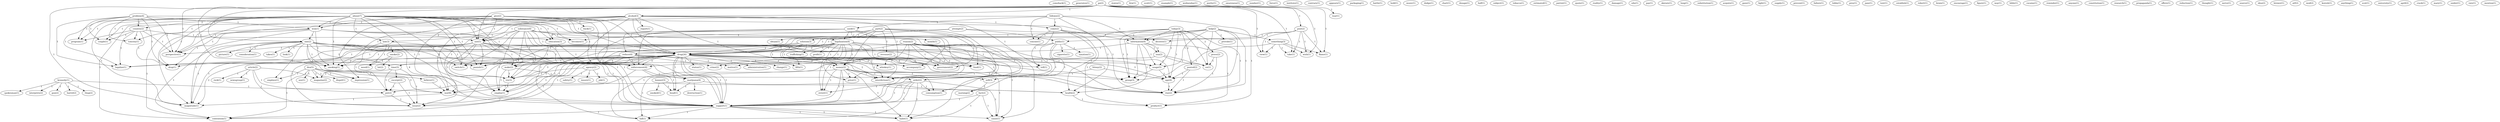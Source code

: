 digraph G {
  comeback [ label="comeback(1)" ];
  generates [ label="generates(1)" ];
  kennedy [ label="kennedy(1)" ];
  thug [ label="thug(2)" ];
  spokesman [ label="spokesman(1)" ];
  barrel [ label="barrel(2)" ];
  war [ label="war(8)" ];
  interprets [ label="interprets(2)" ];
  gun [ label="gun(2)" ];
  problem [ label="problem(4)" ];
  country [ label="country(2)" ];
  program [ label="program(1)" ];
  couple [ label="couple(1)" ];
  education [ label="education(3)" ];
  won [ label="won(1)" ];
  toxicity [ label="toxicity(1)" ];
  perspective [ label="perspective(1)" ];
  legalize [ label="legalize(1)" ];
  drop [ label="drop(1)" ];
  states [ label="states(1)" ];
  btw [ label="btw(1)" ];
  scott [ label="scott(1)" ];
  example [ label="example(1)" ];
  wednesday [ label="wednesday(1)" ];
  purity [ label="purity(1)" ];
  awareness [ label="awareness(1)" ];
  number [ label="number(1)" ];
  force [ label="force(1)" ];
  institute [ label="institute(1)" ];
  substance [ label="substance(4)" ];
  law [ label="law(3)" ];
  use [ label="use(5)" ];
  becomes [ label="becomes(1)" ];
  legalization [ label="legalization(4)" ];
  drug [ label="drug(26)" ];
  switch [ label="switch(1)" ];
  punish [ label="punish(1)" ];
  enforcement [ label="enforcement(4)" ];
  rise [ label="rise(2)" ];
  make [ label="make(2)" ];
  try [ label="try(3)" ];
  employ [ label="employ(1)" ];
  contrary [ label="contrary(1)" ];
  appears [ label="appears(1)" ];
  packaging [ label="packaging(1)" ];
  abuse [ label="abuse(7)" ];
  smoking [ label="smoking(1)" ];
  magnitude [ label="magnitude(1)" ];
  battle [ label="battle(1)" ];
  hold [ label="hold(1)" ];
  music [ label="music(1)" ];
  dodge [ label="dodge(1)" ];
  chart [ label="chart(1)" ];
  dosage [ label="dosage(1)" ];
  half [ label="half(1)" ];
  attempt [ label="attempt(2)" ];
  public [ label="public(1)" ];
  deceive [ label="deceive(1)" ];
  follows [ label="follows(2)" ];
  used [ label="used(1)" ];
  come [ label="come(2)" ];
  information [ label="information(4)" ];
  concise [ label="concise(1)" ];
  health [ label="health(2)" ];
  issue [ label="issue(2)" ];
  product [ label="product(1)" ];
  help [ label="help(2)" ];
  something [ label="something(3)" ];
  provide [ label="provide(1)" ];
  usage [ label="usage(5)" ];
  group [ label="group(3)" ];
  age [ label="age(4)" ];
  ve [ label="ve(1)" ];
  subject [ label="subject(1)" ];
  article [ label="article(2)" ];
  newsgroup [ label="newsgroup(1)" ];
  rock [ label="rock(1)" ];
  magazine [ label="magazine(2)" ];
  pot [ label="pot(2)" ];
  wish [ label="wish(1)" ];
  take [ label="take(1)" ];
  view [ label="view(1)" ];
  flame [ label="flame(1)" ];
  tobacco [ label="tobacco(1)" ];
  estimated [ label="estimated(1)" ];
  patriot [ label="patriot(1)" ];
  felony [ label="felony(2)" ];
  sell [ label="sell(3)" ];
  smoke [ label="smoke(2)" ];
  weed [ label="weed(1)" ];
  go [ label="go(2)" ];
  alcohol [ label="alcohol(3)" ];
  post [ label="post(2)" ];
  one [ label="one(2)" ];
  tear [ label="tear(1)" ];
  reduce [ label="reduce(4)" ];
  month [ label="month(1)" ];
  accompany [ label="accompany(1)" ];
  fund [ label="fund(1)" ];
  quote [ label="quote(1)" ];
  reality [ label="reality(1)" ];
  damage [ label="damage(1)" ];
  give [ label="give(2)" ];
  buck [ label="buck(1)" ];
  support [ label="support(1)" ];
  impression [ label="impression(1)" ];
  contention [ label="contention(1)" ];
  support [ label="support(1)" ];
  whiskey [ label="whiskey(1)" ];
  report [ label="report(1)" ];
  tell [ label="tell(1)" ];
  fifth [ label="fifth(1)" ];
  edu [ label="edu(1)" ];
  pay [ label="pay(1)" ];
  okstate [ label="okstate(1)" ];
  lung [ label="lung(1)" ];
  substitution [ label="substitution(1)" ];
  part [ label="part(2)" ];
  obtain [ label="obtain(1)" ];
  solution [ label="solution(3)" ];
  money [ label="money(2)" ];
  revenue [ label="revenue(2)" ];
  interdiction [ label="interdiction(1)" ];
  government [ label="government(2)" ];
  lot [ label="lot(2)" ];
  acquire [ label="acquire(1)" ];
  goes [ label="goes(1)" ];
  light [ label="light(1)" ];
  supply [ label="supply(1)" ];
  prevent [ label="prevent(1)" ];
  failure [ label="failure(1)" ];
  lobby [ label="lobby(1)" ];
  prey [ label="prey(1)" ];
  order [ label="order(2)" ];
  taxation [ label="taxation(1)" ];
  cigarette [ label="cigarette(1)" ];
  consumption [ label="consumption(1)" ];
  warning [ label="warning(2)" ];
  jane [ label="jane(1)" ];
  text [ label="text(1)" ];
  today [ label="today(3)" ];
  posted [ label="posted(2)" ];
  prove [ label="prove(2)" ];
  establish [ label="establish(1)" ];
  reason [ label="reason(2)" ];
  price [ label="price(1)" ];
  street [ label="street(1)" ];
  fall [ label="fall(1)" ];
  cause [ label="cause(1)" ];
  habit [ label="habit(1)" ];
  profit [ label="profit(1)" ];
  trafficking [ label="trafficking(1)" ];
  motive [ label="motive(1)" ];
  crime [ label="crime(2)" ];
  agency [ label="agency(2)" ];
  insure [ label="insure(1)" ];
  job [ label="job(1)" ];
  safety [ label="safety(1)" ];
  robert [ label="robert(1)" ];
  brain [ label="brain(1)" ];
  usa [ label="usa(1)" ];
  usa [ label="usa(2)" ];
  time [ label="time(3)" ];
  picture [ label="picture(1)" ];
  consideration [ label="consideration(1)" ];
  takes [ label="takes(1)" ];
  employs [ label="employs(1)" ];
  look [ label="look(1)" ];
  encourage [ label="encourage(1)" ];
  figure [ label="figure(1)" ];
  status [ label="status(1)" ];
  administration [ label="administration(1)" ];
  change [ label="change(1)" ];
  marijuana [ label="marijuana(4)" ];
  head [ label="head(1)" ];
  way [ label="way(1)" ];
  bible [ label="bible(1)" ];
  excerpt [ label="excerpt(2)" ];
  cocaine [ label="cocaine(1)" ];
  reminder [ label="reminder(1)" ];
  anyone [ label="anyone(1)" ];
  constitution [ label="constitution(1)" ];
  research [ label="research(1)" ];
  propaganda [ label="propaganda(1)" ];
  offers [ label="offers(1)" ];
  reduction [ label="reduction(1)" ];
  dea [ label="dea(5)" ];
  believe [ label="believe(1)" ];
  dispel [ label="dispel(1)" ];
  see [ label="see(1)" ];
  thought [ label="thought(1)" ];
  nerve [ label="nerve(1)" ];
  fact [ label="fact(2)" ];
  source [ label="source(1)" ];
  destruction [ label="destruction(1)" ];
  idea [ label="idea(2)" ];
  bonner [ label="bonner(3)" ];
  smoked [ label="smoked(1)" ];
  brewer [ label="brewer(1)" ];
  atf [ label="atf(2)" ];
  wod [ label="wod(2)" ];
  koresh [ label="koresh(1)" ];
  anything [ label="anything(1)" ];
  scot [ label="scot(1)" ];
  university [ label="university(1)" ];
  april [ label="april(2)" ];
  crack [ label="crack(1)" ];
  mary [ label="mary(1)" ];
  snider [ label="snider(1)" ];
  rate [ label="rate(1)" ];
  mention [ label="mention(1)" ];
  kennedy -> thug [ label="1" ];
  kennedy -> spokesman [ label="1" ];
  kennedy -> barrel [ label="1" ];
  kennedy -> war [ label="1" ];
  kennedy -> interprets [ label="1" ];
  kennedy -> gun [ label="1" ];
  problem -> country [ label="2" ];
  problem -> program [ label="1" ];
  problem -> couple [ label="1" ];
  problem -> education [ label="1" ];
  problem -> won [ label="1" ];
  problem -> toxicity [ label="1" ];
  problem -> perspective [ label="1" ];
  problem -> legalize [ label="1" ];
  problem -> drop [ label="1" ];
  substance -> law [ label="1" ];
  substance -> use [ label="1" ];
  substance -> becomes [ label="1" ];
  substance -> legalization [ label="1" ];
  substance -> drug [ label="1" ];
  substance -> switch [ label="1" ];
  substance -> punish [ label="1" ];
  substance -> enforcement [ label="1" ];
  substance -> rise [ label="1" ];
  substance -> make [ label="1" ];
  substance -> try [ label="1" ];
  substance -> employ [ label="1" ];
  abuse -> country [ label="2" ];
  abuse -> law [ label="1" ];
  abuse -> program [ label="1" ];
  abuse -> couple [ label="1" ];
  abuse -> education [ label="1" ];
  abuse -> won [ label="1" ];
  abuse -> toxicity [ label="1" ];
  abuse -> use [ label="2" ];
  abuse -> perspective [ label="1" ];
  abuse -> becomes [ label="1" ];
  abuse -> legalization [ label="1" ];
  abuse -> drug [ label="1" ];
  abuse -> legalize [ label="1" ];
  abuse -> switch [ label="1" ];
  abuse -> smoking [ label="1" ];
  abuse -> punish [ label="1" ];
  abuse -> enforcement [ label="1" ];
  abuse -> rise [ label="1" ];
  abuse -> magnitude [ label="1" ];
  abuse -> make [ label="1" ];
  abuse -> try [ label="1" ];
  abuse -> employ [ label="1" ];
  abuse -> drop [ label="1" ];
  country -> program [ label="1" ];
  country -> couple [ label="1" ];
  country -> education [ label="1" ];
  country -> toxicity [ label="1" ];
  country -> perspective [ label="1" ];
  country -> legalize [ label="1" ];
  country -> drop [ label="1" ];
  attempt -> public [ label="1" ];
  attempt -> becomes [ label="1" ];
  attempt -> deceive [ label="1" ];
  attempt -> switch [ label="1" ];
  follows -> used [ label="1" ];
  follows -> come [ label="1" ];
  follows -> information [ label="1" ];
  follows -> concise [ label="1" ];
  follows -> health [ label="1" ];
  follows -> issue [ label="1" ];
  follows -> product [ label="1" ];
  help -> something [ label="1" ];
  help -> provide [ label="1" ];
  help -> use [ label="1" ];
  help -> information [ label="1" ];
  help -> drug [ label="1" ];
  help -> usage [ label="1" ];
  help -> group [ label="1" ];
  help -> age [ label="1" ];
  help -> rise [ label="1" ];
  help -> ve [ label="1" ];
  article -> newsgroup [ label="1" ];
  article -> rock [ label="1" ];
  article -> magazine [ label="1" ];
  article -> pot [ label="1" ];
  article -> issue [ label="1" ];
  something -> group [ label="1" ];
  something -> wish [ label="1" ];
  something -> take [ label="1" ];
  something -> view [ label="1" ];
  something -> flame [ label="1" ];
  felony -> age [ label="1" ];
  felony -> sell [ label="1" ];
  law -> smoke [ label="1" ];
  law -> punish [ label="1" ];
  law -> weed [ label="1" ];
  law -> pot [ label="1" ];
  go -> alcohol [ label="1" ];
  go -> post [ label="1" ];
  go -> use [ label="1" ];
  go -> perspective [ label="1" ];
  go -> one [ label="1" ];
  go -> wish [ label="1" ];
  go -> smoking [ label="1" ];
  go -> take [ label="1" ];
  go -> view [ label="1" ];
  go -> flame [ label="1" ];
  go -> magnitude [ label="1" ];
  go -> tear [ label="1" ];
  used -> education [ label="1" ];
  used -> legalization [ label="1" ];
  used -> reduce [ label="1" ];
  used -> enforcement [ label="1" ];
  used -> month [ label="1" ];
  used -> accompany [ label="1" ];
  used -> fund [ label="1" ];
  give -> won [ label="1" ];
  give -> use [ label="1" ];
  give -> drug [ label="1" ];
  give -> buck [ label="1" ];
  give -> support [ label="1" ];
  give -> impression [ label="1" ];
  give -> contention [ label="1" ];
  give -> war [ label="1" ];
  give -> support [ label="1" ];
  alcohol -> use [ label="1" ];
  alcohol -> perspective [ label="1" ];
  alcohol -> come [ label="1" ];
  alcohol -> drug [ label="1" ];
  alcohol -> whiskey [ label="1" ];
  alcohol -> smoking [ label="1" ];
  alcohol -> report [ label="1" ];
  alcohol -> war [ label="1" ];
  alcohol -> magnitude [ label="1" ];
  alcohol -> tell [ label="1" ];
  alcohol -> fifth [ label="1" ];
  alcohol -> try [ label="1" ];
  post -> public [ label="1" ];
  post -> deceive [ label="1" ];
  post -> wish [ label="1" ];
  post -> take [ label="1" ];
  post -> view [ label="1" ];
  post -> flame [ label="1" ];
  education -> enforcement [ label="1" ];
  part -> obtain [ label="1" ];
  part -> solution [ label="1" ];
  part -> money [ label="1" ];
  part -> revenue [ label="1" ];
  part -> enforcement [ label="1" ];
  part -> interdiction [ label="1" ];
  part -> government [ label="1" ];
  part -> fund [ label="1" ];
  smoke -> weed [ label="1" ];
  smoke -> lot [ label="1" ];
  won -> use [ label="2" ];
  won -> perspective [ label="1" ];
  won -> one [ label="1" ];
  won -> smoking [ label="1" ];
  won -> support [ label="1" ];
  won -> contention [ label="1" ];
  won -> magnitude [ label="1" ];
  won -> support [ label="1" ];
  won -> drop [ label="1" ];
  use -> perspective [ label="1" ];
  use -> smoking [ label="1" ];
  use -> punish [ label="1" ];
  use -> age [ label="1" ];
  use -> enforcement [ label="1" ];
  use -> rise [ label="1" ];
  use -> magnitude [ label="1" ];
  use -> make [ label="1" ];
  use -> issue [ label="1" ];
  use -> try [ label="1" ];
  use -> employ [ label="1" ];
  come -> information [ label="1" ];
  come -> concise [ label="1" ];
  come -> tell [ label="1" ];
  come -> health [ label="1" ];
  come -> product [ label="1" ];
  public -> reduce [ label="1" ];
  public -> order [ label="1" ];
  public -> taxation [ label="1" ];
  public -> cigarette [ label="1" ];
  public -> consumption [ label="1" ];
  public -> warning [ label="1" ];
  solution -> drug [ label="2" ];
  solution -> money [ label="1" ];
  solution -> legalize [ label="1" ];
  solution -> interdiction [ label="1" ];
  solution -> government [ label="1" ];
  solution -> drop [ label="1" ];
  today -> information [ label="1" ];
  today -> drug [ label="1" ];
  today -> usage [ label="1" ];
  today -> group [ label="1" ];
  today -> posted [ label="2" ];
  today -> age [ label="1" ];
  today -> prove [ label="2" ];
  today -> rise [ label="1" ];
  today -> issue [ label="1" ];
  today -> ve [ label="1" ];
  reason -> drug [ label="1" ];
  reason -> price [ label="1" ];
  reason -> order [ label="1" ];
  reason -> street [ label="1" ];
  reason -> support [ label="1" ];
  reason -> fall [ label="1" ];
  reason -> cause [ label="1" ];
  reason -> interdiction [ label="1" ];
  reason -> support [ label="1" ];
  reason -> habit [ label="1" ];
  reason -> government [ label="1" ];
  legalization -> profit [ label="1" ];
  legalization -> trafficking [ label="1" ];
  legalization -> drug [ label="2" ];
  legalization -> reduce [ label="1" ];
  legalization -> money [ label="1" ];
  legalization -> price [ label="1" ];
  legalization -> motive [ label="1" ];
  legalization -> street [ label="1" ];
  legalization -> fall [ label="1" ];
  legalization -> cause [ label="1" ];
  legalization -> interdiction [ label="1" ];
  legalization -> government [ label="1" ];
  legalization -> crime [ label="1" ];
  agency -> insure [ label="1" ];
  agency -> job [ label="1" ];
  agency -> safety [ label="1" ];
  agency -> try [ label="1" ];
  information -> drug [ label="1" ];
  information -> usage [ label="1" ];
  information -> group [ label="1" ];
  information -> usa [ label="1" ];
  information -> health [ label="1" ];
  information -> product [ label="1" ];
  information -> usa [ label="1" ];
  one -> drug [ label="4" ];
  one -> usage [ label="1" ];
  one -> group [ label="1" ];
  one -> time [ label="1" ];
  one -> switch [ label="2" ];
  one -> picture [ label="1" ];
  one -> smoking [ label="1" ];
  one -> support [ label="1" ];
  one -> consideration [ label="1" ];
  one -> impression [ label="1" ];
  one -> contention [ label="1" ];
  one -> war [ label="4" ];
  one -> magnitude [ label="1" ];
  one -> takes [ label="1" ];
  one -> support [ label="1" ];
  one -> employs [ label="1" ];
  one -> look [ label="1" ];
  drug -> usage [ label="3" ];
  drug -> group [ label="2" ];
  drug -> money [ label="2" ];
  drug -> status [ label="1" ];
  drug -> administration [ label="1" ];
  drug -> time [ label="1" ];
  drug -> legalize [ label="2" ];
  drug -> switch [ label="2" ];
  drug -> whiskey [ label="2" ];
  drug -> change [ label="1" ];
  drug -> smoking [ label="2" ];
  drug -> punish [ label="1" ];
  drug -> age [ label="3" ];
  drug -> support [ label="1" ];
  drug -> enforcement [ label="3" ];
  drug -> marijuana [ label="1" ];
  drug -> rise [ label="1" ];
  drug -> contention [ label="1" ];
  drug -> war [ label="5" ];
  drug -> magnitude [ label="2" ];
  drug -> head [ label="1" ];
  drug -> tell [ label="2" ];
  drug -> make [ label="1" ];
  drug -> issue [ label="1" ];
  drug -> interdiction [ label="2" ];
  drug -> support [ label="1" ];
  drug -> accompany [ label="2" ];
  drug -> fifth [ label="2" ];
  drug -> try [ label="3" ];
  drug -> employ [ label="1" ];
  drug -> government [ label="2" ];
  drug -> drop [ label="2" ];
  drug -> fund [ label="2" ];
  usage -> group [ label="3" ];
  usage -> age [ label="2" ];
  reduce -> motive [ label="1" ];
  reduce -> punish [ label="1" ];
  reduce -> enforcement [ label="1" ];
  reduce -> make [ label="1" ];
  reduce -> consumption [ label="1" ];
  reduce -> try [ label="1" ];
  reduce -> employ [ label="1" ];
  reduce -> crime [ label="1" ];
  money -> price [ label="1" ];
  money -> order [ label="1" ];
  money -> street [ label="1" ];
  money -> support [ label="1" ];
  money -> fall [ label="1" ];
  money -> cause [ label="1" ];
  money -> interdiction [ label="1" ];
  money -> support [ label="1" ];
  money -> habit [ label="1" ];
  order -> street [ label="1" ];
  order -> support [ label="1" ];
  order -> fall [ label="1" ];
  order -> cause [ label="1" ];
  order -> consumption [ label="1" ];
  order -> support [ label="1" ];
  order -> habit [ label="1" ];
  time -> excerpt [ label="2" ];
  time -> magazine [ label="2" ];
  time -> pot [ label="1" ];
  time -> issue [ label="1" ];
  excerpt -> pot [ label="1" ];
  excerpt -> issue [ label="1" ];
  dea -> believe [ label="1" ];
  dea -> support [ label="1" ];
  dea -> magazine [ label="1" ];
  dea -> dispel [ label="1" ];
  dea -> impression [ label="1" ];
  dea -> contention [ label="1" ];
  dea -> war [ label="3" ];
  dea -> support [ label="1" ];
  dea -> employs [ label="1" ];
  dea -> see [ label="1" ];
  posted -> age [ label="1" ];
  posted -> rise [ label="1" ];
  age -> rise [ label="1" ];
  believe -> war [ label="1" ];
  revenue -> enforcement [ label="1" ];
  revenue -> fund [ label="1" ];
  support -> fall [ label="1" ];
  support -> contention [ label="1" ];
  support -> cause [ label="1" ];
  support -> habit [ label="1" ];
  enforcement -> pot [ label="1" ];
  enforcement -> marijuana [ label="1" ];
  enforcement -> head [ label="1" ];
  prove -> rise [ label="1" ];
  prove -> ve [ label="1" ];
  fact -> cause [ label="1" ];
  fact -> support [ label="1" ];
  fact -> habit [ label="1" ];
  pot -> issue [ label="1" ];
  marijuana -> destruction [ label="1" ];
  marijuana -> war [ label="1" ];
  marijuana -> head [ label="1" ];
  marijuana -> health [ label="1" ];
  bonner -> head [ label="1" ];
  bonner -> health [ label="1" ];
  bonner -> smoked [ label="1" ];
  war -> magnitude [ label="1" ];
  war -> support [ label="1" ];
  usa -> issue [ label="1" ];
  usa -> ve [ label="1" ];
  health -> product [ label="1" ];
  make -> sell [ label="1" ];
  make -> try [ label="1" ];
  make -> employ [ label="1" ];
  sell -> warning [ label="2" ];
  support -> habit [ label="1" ];
  try -> employ [ label="1" ];
  usa -> ve [ label="1" ];
}
